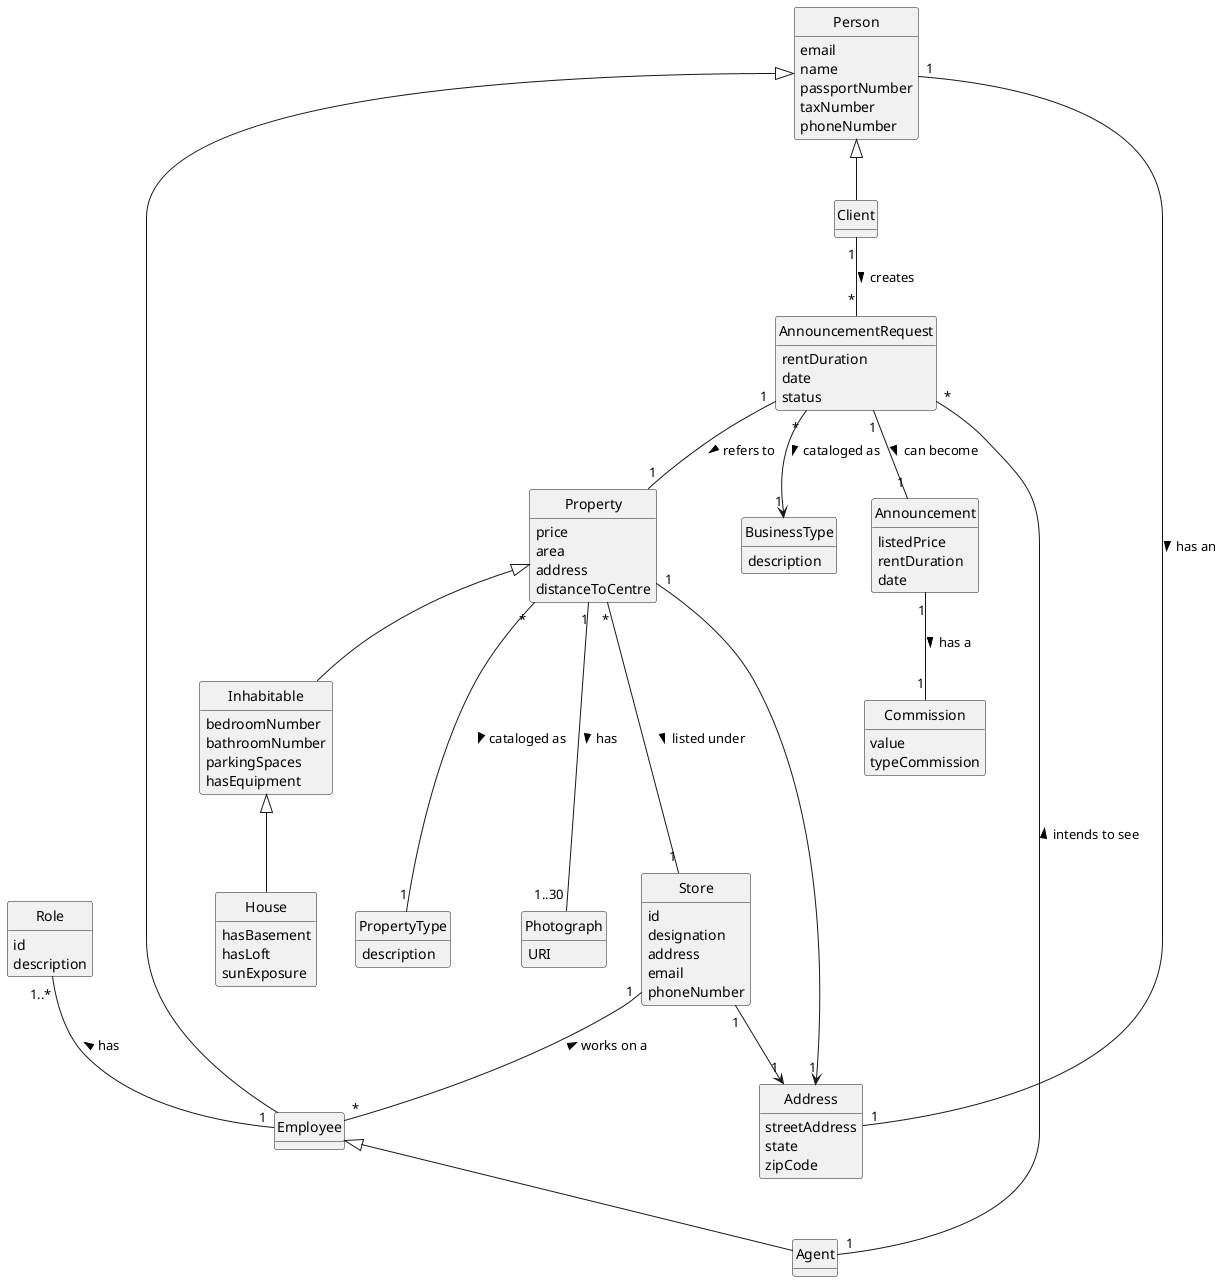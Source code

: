 @startuml

skinparam monochrome true
skinparam packageStyle rectangle
skinparam shadowing false

'left to right direction

skinparam classAttributeIconSize 0


hide circle
hide methods

class Agent {

}


class AnnouncementRequest{
rentDuration
date
status


}

class Store{
id
designation
address
email
phoneNumber

}





class Announcement{
listedPrice
rentDuration
date
}

class Inhabitable{
bedroomNumber
bathroomNumber
parkingSpaces
hasEquipment
}

class House{
hasBasement
hasLoft
sunExposure

}

class Address{
streetAddress
state
zipCode

}



class BusinessType{
description
}

class PropertyType{
description
}
class Property{
price
area
address
distanceToCentre
}

class Employee{


}
class Client {

}

class Photograph{
URI
}

class Person{
email
name
passportNumber
taxNumber
phoneNumber
}

class Role{
id
description
}

class Commission{
value
typeCommission

}







AnnouncementRequest "*" -- "1" Agent : intends to see <
AnnouncementRequest "1" -- "1" Announcement: can become >



AnnouncementRequest"*" --> "1"BusinessType: cataloged as >

Announcement "1" -- "1" Commission: has a >



Store"1" --> "1" Address
AnnouncementRequest "1"-- "1" Property: refers to >

Inhabitable  <|--  House

Store"1" -- "*" Employee: works on a <

Property  <|--  Inhabitable

Employee  <|-- Agent

Person  <|-- Client

Person <|- Employee





Role "1..*" -- "1" Employee: has <

Client"1" -- "*" AnnouncementRequest: > creates



Property"*" --- "1"Store: listed under >

Property"1" --- "1..30" Photograph: has >



Person "1" - "1" Address: has an >
Property "1" --> "1" Address

Property "*" --- "1" PropertyType: cataloged as >











@enduml